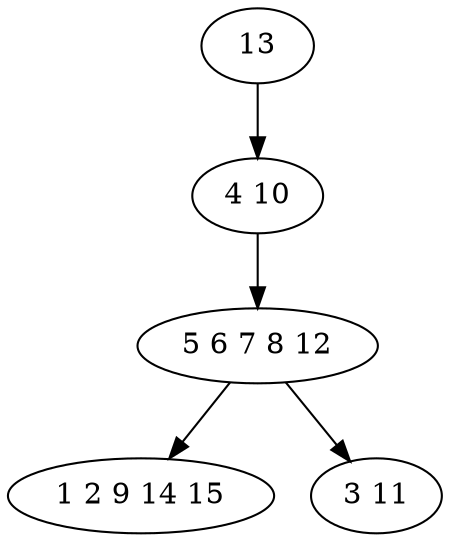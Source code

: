 digraph true_tree {
	"0" -> "1"
	"1" -> "2"
	"2" -> "3"
	"2" -> "4"
	"0" [label="13"];
	"1" [label="4 10"];
	"2" [label="5 6 7 8 12"];
	"3" [label="1 2 9 14 15"];
	"4" [label="3 11"];
}
